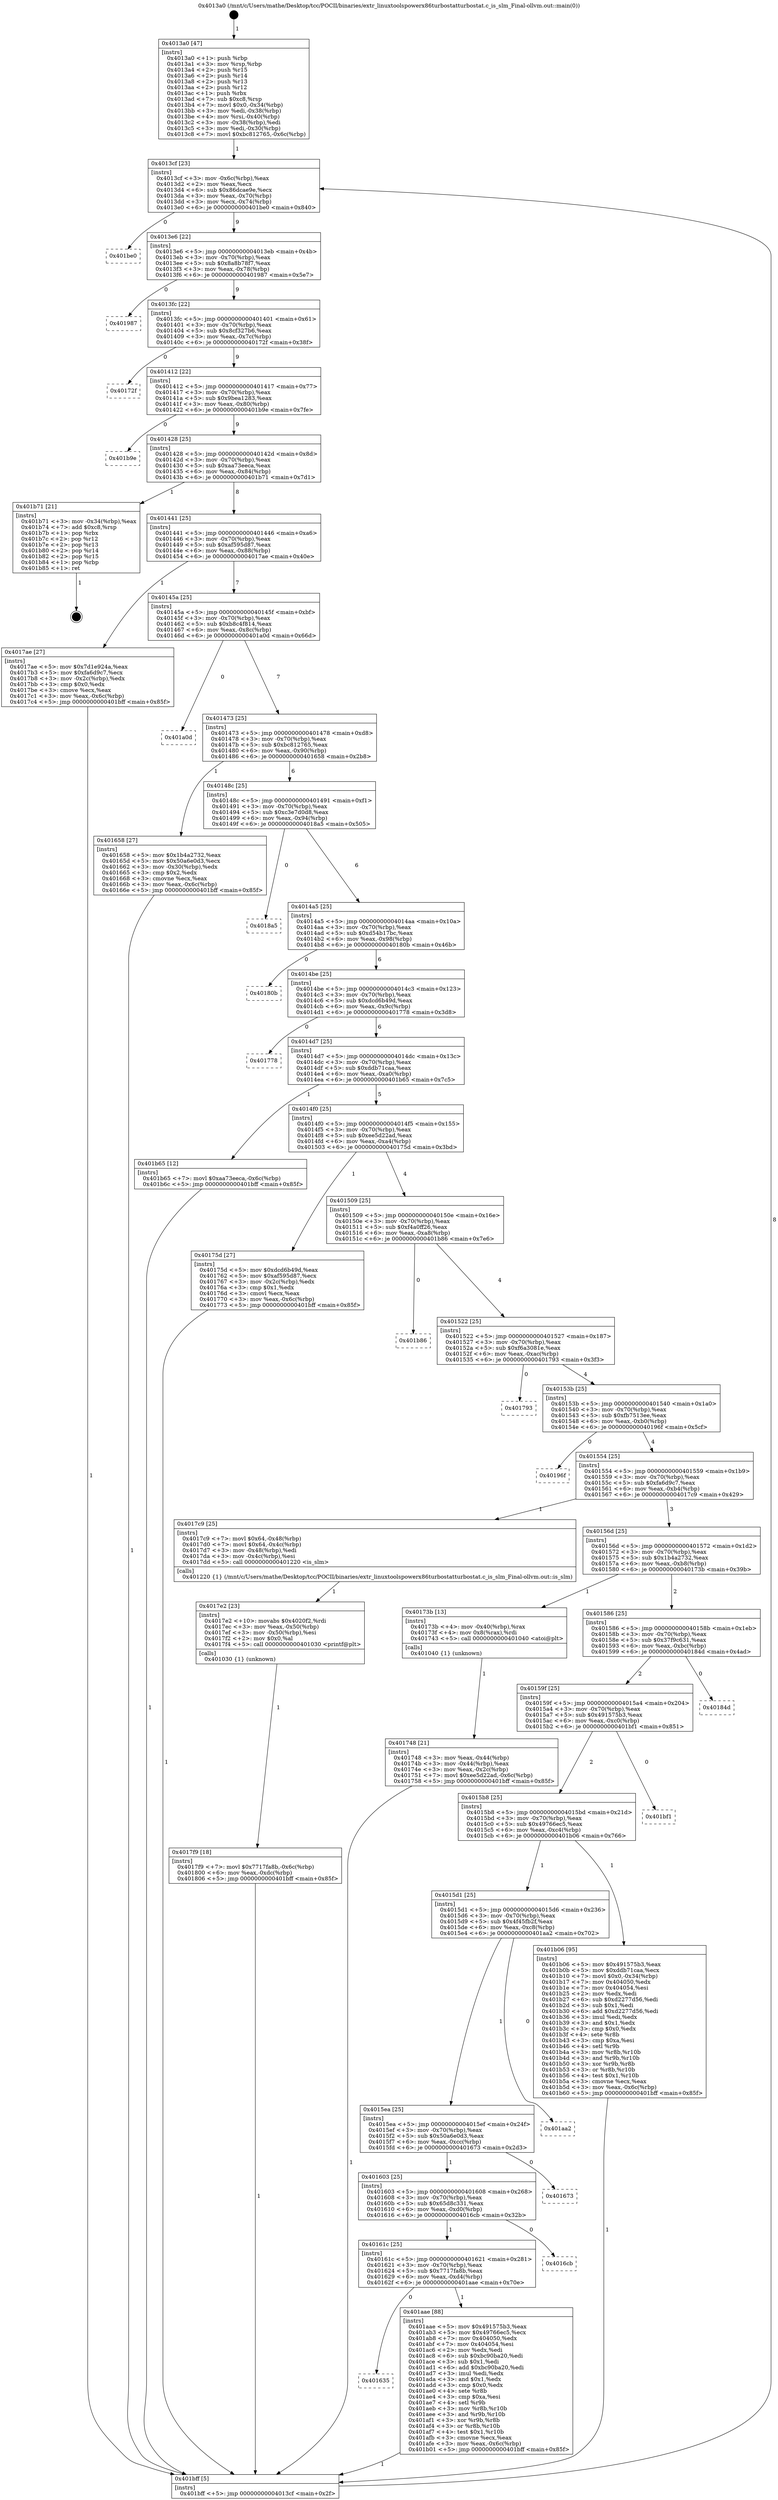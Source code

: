 digraph "0x4013a0" {
  label = "0x4013a0 (/mnt/c/Users/mathe/Desktop/tcc/POCII/binaries/extr_linuxtoolspowerx86turbostatturbostat.c_is_slm_Final-ollvm.out::main(0))"
  labelloc = "t"
  node[shape=record]

  Entry [label="",width=0.3,height=0.3,shape=circle,fillcolor=black,style=filled]
  "0x4013cf" [label="{
     0x4013cf [23]\l
     | [instrs]\l
     &nbsp;&nbsp;0x4013cf \<+3\>: mov -0x6c(%rbp),%eax\l
     &nbsp;&nbsp;0x4013d2 \<+2\>: mov %eax,%ecx\l
     &nbsp;&nbsp;0x4013d4 \<+6\>: sub $0x86dcae9e,%ecx\l
     &nbsp;&nbsp;0x4013da \<+3\>: mov %eax,-0x70(%rbp)\l
     &nbsp;&nbsp;0x4013dd \<+3\>: mov %ecx,-0x74(%rbp)\l
     &nbsp;&nbsp;0x4013e0 \<+6\>: je 0000000000401be0 \<main+0x840\>\l
  }"]
  "0x401be0" [label="{
     0x401be0\l
  }", style=dashed]
  "0x4013e6" [label="{
     0x4013e6 [22]\l
     | [instrs]\l
     &nbsp;&nbsp;0x4013e6 \<+5\>: jmp 00000000004013eb \<main+0x4b\>\l
     &nbsp;&nbsp;0x4013eb \<+3\>: mov -0x70(%rbp),%eax\l
     &nbsp;&nbsp;0x4013ee \<+5\>: sub $0x8a8b78f7,%eax\l
     &nbsp;&nbsp;0x4013f3 \<+3\>: mov %eax,-0x78(%rbp)\l
     &nbsp;&nbsp;0x4013f6 \<+6\>: je 0000000000401987 \<main+0x5e7\>\l
  }"]
  Exit [label="",width=0.3,height=0.3,shape=circle,fillcolor=black,style=filled,peripheries=2]
  "0x401987" [label="{
     0x401987\l
  }", style=dashed]
  "0x4013fc" [label="{
     0x4013fc [22]\l
     | [instrs]\l
     &nbsp;&nbsp;0x4013fc \<+5\>: jmp 0000000000401401 \<main+0x61\>\l
     &nbsp;&nbsp;0x401401 \<+3\>: mov -0x70(%rbp),%eax\l
     &nbsp;&nbsp;0x401404 \<+5\>: sub $0x8cf327b6,%eax\l
     &nbsp;&nbsp;0x401409 \<+3\>: mov %eax,-0x7c(%rbp)\l
     &nbsp;&nbsp;0x40140c \<+6\>: je 000000000040172f \<main+0x38f\>\l
  }"]
  "0x401635" [label="{
     0x401635\l
  }", style=dashed]
  "0x40172f" [label="{
     0x40172f\l
  }", style=dashed]
  "0x401412" [label="{
     0x401412 [22]\l
     | [instrs]\l
     &nbsp;&nbsp;0x401412 \<+5\>: jmp 0000000000401417 \<main+0x77\>\l
     &nbsp;&nbsp;0x401417 \<+3\>: mov -0x70(%rbp),%eax\l
     &nbsp;&nbsp;0x40141a \<+5\>: sub $0x9bea1283,%eax\l
     &nbsp;&nbsp;0x40141f \<+3\>: mov %eax,-0x80(%rbp)\l
     &nbsp;&nbsp;0x401422 \<+6\>: je 0000000000401b9e \<main+0x7fe\>\l
  }"]
  "0x401aae" [label="{
     0x401aae [88]\l
     | [instrs]\l
     &nbsp;&nbsp;0x401aae \<+5\>: mov $0x491575b3,%eax\l
     &nbsp;&nbsp;0x401ab3 \<+5\>: mov $0x49766ec5,%ecx\l
     &nbsp;&nbsp;0x401ab8 \<+7\>: mov 0x404050,%edx\l
     &nbsp;&nbsp;0x401abf \<+7\>: mov 0x404054,%esi\l
     &nbsp;&nbsp;0x401ac6 \<+2\>: mov %edx,%edi\l
     &nbsp;&nbsp;0x401ac8 \<+6\>: sub $0xbc90ba20,%edi\l
     &nbsp;&nbsp;0x401ace \<+3\>: sub $0x1,%edi\l
     &nbsp;&nbsp;0x401ad1 \<+6\>: add $0xbc90ba20,%edi\l
     &nbsp;&nbsp;0x401ad7 \<+3\>: imul %edi,%edx\l
     &nbsp;&nbsp;0x401ada \<+3\>: and $0x1,%edx\l
     &nbsp;&nbsp;0x401add \<+3\>: cmp $0x0,%edx\l
     &nbsp;&nbsp;0x401ae0 \<+4\>: sete %r8b\l
     &nbsp;&nbsp;0x401ae4 \<+3\>: cmp $0xa,%esi\l
     &nbsp;&nbsp;0x401ae7 \<+4\>: setl %r9b\l
     &nbsp;&nbsp;0x401aeb \<+3\>: mov %r8b,%r10b\l
     &nbsp;&nbsp;0x401aee \<+3\>: and %r9b,%r10b\l
     &nbsp;&nbsp;0x401af1 \<+3\>: xor %r9b,%r8b\l
     &nbsp;&nbsp;0x401af4 \<+3\>: or %r8b,%r10b\l
     &nbsp;&nbsp;0x401af7 \<+4\>: test $0x1,%r10b\l
     &nbsp;&nbsp;0x401afb \<+3\>: cmovne %ecx,%eax\l
     &nbsp;&nbsp;0x401afe \<+3\>: mov %eax,-0x6c(%rbp)\l
     &nbsp;&nbsp;0x401b01 \<+5\>: jmp 0000000000401bff \<main+0x85f\>\l
  }"]
  "0x401b9e" [label="{
     0x401b9e\l
  }", style=dashed]
  "0x401428" [label="{
     0x401428 [25]\l
     | [instrs]\l
     &nbsp;&nbsp;0x401428 \<+5\>: jmp 000000000040142d \<main+0x8d\>\l
     &nbsp;&nbsp;0x40142d \<+3\>: mov -0x70(%rbp),%eax\l
     &nbsp;&nbsp;0x401430 \<+5\>: sub $0xaa73eeca,%eax\l
     &nbsp;&nbsp;0x401435 \<+6\>: mov %eax,-0x84(%rbp)\l
     &nbsp;&nbsp;0x40143b \<+6\>: je 0000000000401b71 \<main+0x7d1\>\l
  }"]
  "0x40161c" [label="{
     0x40161c [25]\l
     | [instrs]\l
     &nbsp;&nbsp;0x40161c \<+5\>: jmp 0000000000401621 \<main+0x281\>\l
     &nbsp;&nbsp;0x401621 \<+3\>: mov -0x70(%rbp),%eax\l
     &nbsp;&nbsp;0x401624 \<+5\>: sub $0x7717fa8b,%eax\l
     &nbsp;&nbsp;0x401629 \<+6\>: mov %eax,-0xd4(%rbp)\l
     &nbsp;&nbsp;0x40162f \<+6\>: je 0000000000401aae \<main+0x70e\>\l
  }"]
  "0x401b71" [label="{
     0x401b71 [21]\l
     | [instrs]\l
     &nbsp;&nbsp;0x401b71 \<+3\>: mov -0x34(%rbp),%eax\l
     &nbsp;&nbsp;0x401b74 \<+7\>: add $0xc8,%rsp\l
     &nbsp;&nbsp;0x401b7b \<+1\>: pop %rbx\l
     &nbsp;&nbsp;0x401b7c \<+2\>: pop %r12\l
     &nbsp;&nbsp;0x401b7e \<+2\>: pop %r13\l
     &nbsp;&nbsp;0x401b80 \<+2\>: pop %r14\l
     &nbsp;&nbsp;0x401b82 \<+2\>: pop %r15\l
     &nbsp;&nbsp;0x401b84 \<+1\>: pop %rbp\l
     &nbsp;&nbsp;0x401b85 \<+1\>: ret\l
  }"]
  "0x401441" [label="{
     0x401441 [25]\l
     | [instrs]\l
     &nbsp;&nbsp;0x401441 \<+5\>: jmp 0000000000401446 \<main+0xa6\>\l
     &nbsp;&nbsp;0x401446 \<+3\>: mov -0x70(%rbp),%eax\l
     &nbsp;&nbsp;0x401449 \<+5\>: sub $0xaf595d87,%eax\l
     &nbsp;&nbsp;0x40144e \<+6\>: mov %eax,-0x88(%rbp)\l
     &nbsp;&nbsp;0x401454 \<+6\>: je 00000000004017ae \<main+0x40e\>\l
  }"]
  "0x4016cb" [label="{
     0x4016cb\l
  }", style=dashed]
  "0x4017ae" [label="{
     0x4017ae [27]\l
     | [instrs]\l
     &nbsp;&nbsp;0x4017ae \<+5\>: mov $0x7d1e924a,%eax\l
     &nbsp;&nbsp;0x4017b3 \<+5\>: mov $0xfa6d9c7,%ecx\l
     &nbsp;&nbsp;0x4017b8 \<+3\>: mov -0x2c(%rbp),%edx\l
     &nbsp;&nbsp;0x4017bb \<+3\>: cmp $0x0,%edx\l
     &nbsp;&nbsp;0x4017be \<+3\>: cmove %ecx,%eax\l
     &nbsp;&nbsp;0x4017c1 \<+3\>: mov %eax,-0x6c(%rbp)\l
     &nbsp;&nbsp;0x4017c4 \<+5\>: jmp 0000000000401bff \<main+0x85f\>\l
  }"]
  "0x40145a" [label="{
     0x40145a [25]\l
     | [instrs]\l
     &nbsp;&nbsp;0x40145a \<+5\>: jmp 000000000040145f \<main+0xbf\>\l
     &nbsp;&nbsp;0x40145f \<+3\>: mov -0x70(%rbp),%eax\l
     &nbsp;&nbsp;0x401462 \<+5\>: sub $0xb8c4f814,%eax\l
     &nbsp;&nbsp;0x401467 \<+6\>: mov %eax,-0x8c(%rbp)\l
     &nbsp;&nbsp;0x40146d \<+6\>: je 0000000000401a0d \<main+0x66d\>\l
  }"]
  "0x401603" [label="{
     0x401603 [25]\l
     | [instrs]\l
     &nbsp;&nbsp;0x401603 \<+5\>: jmp 0000000000401608 \<main+0x268\>\l
     &nbsp;&nbsp;0x401608 \<+3\>: mov -0x70(%rbp),%eax\l
     &nbsp;&nbsp;0x40160b \<+5\>: sub $0x65d8c331,%eax\l
     &nbsp;&nbsp;0x401610 \<+6\>: mov %eax,-0xd0(%rbp)\l
     &nbsp;&nbsp;0x401616 \<+6\>: je 00000000004016cb \<main+0x32b\>\l
  }"]
  "0x401a0d" [label="{
     0x401a0d\l
  }", style=dashed]
  "0x401473" [label="{
     0x401473 [25]\l
     | [instrs]\l
     &nbsp;&nbsp;0x401473 \<+5\>: jmp 0000000000401478 \<main+0xd8\>\l
     &nbsp;&nbsp;0x401478 \<+3\>: mov -0x70(%rbp),%eax\l
     &nbsp;&nbsp;0x40147b \<+5\>: sub $0xbc812765,%eax\l
     &nbsp;&nbsp;0x401480 \<+6\>: mov %eax,-0x90(%rbp)\l
     &nbsp;&nbsp;0x401486 \<+6\>: je 0000000000401658 \<main+0x2b8\>\l
  }"]
  "0x401673" [label="{
     0x401673\l
  }", style=dashed]
  "0x401658" [label="{
     0x401658 [27]\l
     | [instrs]\l
     &nbsp;&nbsp;0x401658 \<+5\>: mov $0x1b4a2732,%eax\l
     &nbsp;&nbsp;0x40165d \<+5\>: mov $0x50a6e0d3,%ecx\l
     &nbsp;&nbsp;0x401662 \<+3\>: mov -0x30(%rbp),%edx\l
     &nbsp;&nbsp;0x401665 \<+3\>: cmp $0x2,%edx\l
     &nbsp;&nbsp;0x401668 \<+3\>: cmovne %ecx,%eax\l
     &nbsp;&nbsp;0x40166b \<+3\>: mov %eax,-0x6c(%rbp)\l
     &nbsp;&nbsp;0x40166e \<+5\>: jmp 0000000000401bff \<main+0x85f\>\l
  }"]
  "0x40148c" [label="{
     0x40148c [25]\l
     | [instrs]\l
     &nbsp;&nbsp;0x40148c \<+5\>: jmp 0000000000401491 \<main+0xf1\>\l
     &nbsp;&nbsp;0x401491 \<+3\>: mov -0x70(%rbp),%eax\l
     &nbsp;&nbsp;0x401494 \<+5\>: sub $0xc3e7d0d8,%eax\l
     &nbsp;&nbsp;0x401499 \<+6\>: mov %eax,-0x94(%rbp)\l
     &nbsp;&nbsp;0x40149f \<+6\>: je 00000000004018a5 \<main+0x505\>\l
  }"]
  "0x401bff" [label="{
     0x401bff [5]\l
     | [instrs]\l
     &nbsp;&nbsp;0x401bff \<+5\>: jmp 00000000004013cf \<main+0x2f\>\l
  }"]
  "0x4013a0" [label="{
     0x4013a0 [47]\l
     | [instrs]\l
     &nbsp;&nbsp;0x4013a0 \<+1\>: push %rbp\l
     &nbsp;&nbsp;0x4013a1 \<+3\>: mov %rsp,%rbp\l
     &nbsp;&nbsp;0x4013a4 \<+2\>: push %r15\l
     &nbsp;&nbsp;0x4013a6 \<+2\>: push %r14\l
     &nbsp;&nbsp;0x4013a8 \<+2\>: push %r13\l
     &nbsp;&nbsp;0x4013aa \<+2\>: push %r12\l
     &nbsp;&nbsp;0x4013ac \<+1\>: push %rbx\l
     &nbsp;&nbsp;0x4013ad \<+7\>: sub $0xc8,%rsp\l
     &nbsp;&nbsp;0x4013b4 \<+7\>: movl $0x0,-0x34(%rbp)\l
     &nbsp;&nbsp;0x4013bb \<+3\>: mov %edi,-0x38(%rbp)\l
     &nbsp;&nbsp;0x4013be \<+4\>: mov %rsi,-0x40(%rbp)\l
     &nbsp;&nbsp;0x4013c2 \<+3\>: mov -0x38(%rbp),%edi\l
     &nbsp;&nbsp;0x4013c5 \<+3\>: mov %edi,-0x30(%rbp)\l
     &nbsp;&nbsp;0x4013c8 \<+7\>: movl $0xbc812765,-0x6c(%rbp)\l
  }"]
  "0x4015ea" [label="{
     0x4015ea [25]\l
     | [instrs]\l
     &nbsp;&nbsp;0x4015ea \<+5\>: jmp 00000000004015ef \<main+0x24f\>\l
     &nbsp;&nbsp;0x4015ef \<+3\>: mov -0x70(%rbp),%eax\l
     &nbsp;&nbsp;0x4015f2 \<+5\>: sub $0x50a6e0d3,%eax\l
     &nbsp;&nbsp;0x4015f7 \<+6\>: mov %eax,-0xcc(%rbp)\l
     &nbsp;&nbsp;0x4015fd \<+6\>: je 0000000000401673 \<main+0x2d3\>\l
  }"]
  "0x4018a5" [label="{
     0x4018a5\l
  }", style=dashed]
  "0x4014a5" [label="{
     0x4014a5 [25]\l
     | [instrs]\l
     &nbsp;&nbsp;0x4014a5 \<+5\>: jmp 00000000004014aa \<main+0x10a\>\l
     &nbsp;&nbsp;0x4014aa \<+3\>: mov -0x70(%rbp),%eax\l
     &nbsp;&nbsp;0x4014ad \<+5\>: sub $0xd54b17bc,%eax\l
     &nbsp;&nbsp;0x4014b2 \<+6\>: mov %eax,-0x98(%rbp)\l
     &nbsp;&nbsp;0x4014b8 \<+6\>: je 000000000040180b \<main+0x46b\>\l
  }"]
  "0x401aa2" [label="{
     0x401aa2\l
  }", style=dashed]
  "0x40180b" [label="{
     0x40180b\l
  }", style=dashed]
  "0x4014be" [label="{
     0x4014be [25]\l
     | [instrs]\l
     &nbsp;&nbsp;0x4014be \<+5\>: jmp 00000000004014c3 \<main+0x123\>\l
     &nbsp;&nbsp;0x4014c3 \<+3\>: mov -0x70(%rbp),%eax\l
     &nbsp;&nbsp;0x4014c6 \<+5\>: sub $0xdcd6b49d,%eax\l
     &nbsp;&nbsp;0x4014cb \<+6\>: mov %eax,-0x9c(%rbp)\l
     &nbsp;&nbsp;0x4014d1 \<+6\>: je 0000000000401778 \<main+0x3d8\>\l
  }"]
  "0x4015d1" [label="{
     0x4015d1 [25]\l
     | [instrs]\l
     &nbsp;&nbsp;0x4015d1 \<+5\>: jmp 00000000004015d6 \<main+0x236\>\l
     &nbsp;&nbsp;0x4015d6 \<+3\>: mov -0x70(%rbp),%eax\l
     &nbsp;&nbsp;0x4015d9 \<+5\>: sub $0x4f45fb2f,%eax\l
     &nbsp;&nbsp;0x4015de \<+6\>: mov %eax,-0xc8(%rbp)\l
     &nbsp;&nbsp;0x4015e4 \<+6\>: je 0000000000401aa2 \<main+0x702\>\l
  }"]
  "0x401778" [label="{
     0x401778\l
  }", style=dashed]
  "0x4014d7" [label="{
     0x4014d7 [25]\l
     | [instrs]\l
     &nbsp;&nbsp;0x4014d7 \<+5\>: jmp 00000000004014dc \<main+0x13c\>\l
     &nbsp;&nbsp;0x4014dc \<+3\>: mov -0x70(%rbp),%eax\l
     &nbsp;&nbsp;0x4014df \<+5\>: sub $0xddb71caa,%eax\l
     &nbsp;&nbsp;0x4014e4 \<+6\>: mov %eax,-0xa0(%rbp)\l
     &nbsp;&nbsp;0x4014ea \<+6\>: je 0000000000401b65 \<main+0x7c5\>\l
  }"]
  "0x401b06" [label="{
     0x401b06 [95]\l
     | [instrs]\l
     &nbsp;&nbsp;0x401b06 \<+5\>: mov $0x491575b3,%eax\l
     &nbsp;&nbsp;0x401b0b \<+5\>: mov $0xddb71caa,%ecx\l
     &nbsp;&nbsp;0x401b10 \<+7\>: movl $0x0,-0x34(%rbp)\l
     &nbsp;&nbsp;0x401b17 \<+7\>: mov 0x404050,%edx\l
     &nbsp;&nbsp;0x401b1e \<+7\>: mov 0x404054,%esi\l
     &nbsp;&nbsp;0x401b25 \<+2\>: mov %edx,%edi\l
     &nbsp;&nbsp;0x401b27 \<+6\>: sub $0xd2277d56,%edi\l
     &nbsp;&nbsp;0x401b2d \<+3\>: sub $0x1,%edi\l
     &nbsp;&nbsp;0x401b30 \<+6\>: add $0xd2277d56,%edi\l
     &nbsp;&nbsp;0x401b36 \<+3\>: imul %edi,%edx\l
     &nbsp;&nbsp;0x401b39 \<+3\>: and $0x1,%edx\l
     &nbsp;&nbsp;0x401b3c \<+3\>: cmp $0x0,%edx\l
     &nbsp;&nbsp;0x401b3f \<+4\>: sete %r8b\l
     &nbsp;&nbsp;0x401b43 \<+3\>: cmp $0xa,%esi\l
     &nbsp;&nbsp;0x401b46 \<+4\>: setl %r9b\l
     &nbsp;&nbsp;0x401b4a \<+3\>: mov %r8b,%r10b\l
     &nbsp;&nbsp;0x401b4d \<+3\>: and %r9b,%r10b\l
     &nbsp;&nbsp;0x401b50 \<+3\>: xor %r9b,%r8b\l
     &nbsp;&nbsp;0x401b53 \<+3\>: or %r8b,%r10b\l
     &nbsp;&nbsp;0x401b56 \<+4\>: test $0x1,%r10b\l
     &nbsp;&nbsp;0x401b5a \<+3\>: cmovne %ecx,%eax\l
     &nbsp;&nbsp;0x401b5d \<+3\>: mov %eax,-0x6c(%rbp)\l
     &nbsp;&nbsp;0x401b60 \<+5\>: jmp 0000000000401bff \<main+0x85f\>\l
  }"]
  "0x401b65" [label="{
     0x401b65 [12]\l
     | [instrs]\l
     &nbsp;&nbsp;0x401b65 \<+7\>: movl $0xaa73eeca,-0x6c(%rbp)\l
     &nbsp;&nbsp;0x401b6c \<+5\>: jmp 0000000000401bff \<main+0x85f\>\l
  }"]
  "0x4014f0" [label="{
     0x4014f0 [25]\l
     | [instrs]\l
     &nbsp;&nbsp;0x4014f0 \<+5\>: jmp 00000000004014f5 \<main+0x155\>\l
     &nbsp;&nbsp;0x4014f5 \<+3\>: mov -0x70(%rbp),%eax\l
     &nbsp;&nbsp;0x4014f8 \<+5\>: sub $0xee5d22ad,%eax\l
     &nbsp;&nbsp;0x4014fd \<+6\>: mov %eax,-0xa4(%rbp)\l
     &nbsp;&nbsp;0x401503 \<+6\>: je 000000000040175d \<main+0x3bd\>\l
  }"]
  "0x4015b8" [label="{
     0x4015b8 [25]\l
     | [instrs]\l
     &nbsp;&nbsp;0x4015b8 \<+5\>: jmp 00000000004015bd \<main+0x21d\>\l
     &nbsp;&nbsp;0x4015bd \<+3\>: mov -0x70(%rbp),%eax\l
     &nbsp;&nbsp;0x4015c0 \<+5\>: sub $0x49766ec5,%eax\l
     &nbsp;&nbsp;0x4015c5 \<+6\>: mov %eax,-0xc4(%rbp)\l
     &nbsp;&nbsp;0x4015cb \<+6\>: je 0000000000401b06 \<main+0x766\>\l
  }"]
  "0x40175d" [label="{
     0x40175d [27]\l
     | [instrs]\l
     &nbsp;&nbsp;0x40175d \<+5\>: mov $0xdcd6b49d,%eax\l
     &nbsp;&nbsp;0x401762 \<+5\>: mov $0xaf595d87,%ecx\l
     &nbsp;&nbsp;0x401767 \<+3\>: mov -0x2c(%rbp),%edx\l
     &nbsp;&nbsp;0x40176a \<+3\>: cmp $0x1,%edx\l
     &nbsp;&nbsp;0x40176d \<+3\>: cmovl %ecx,%eax\l
     &nbsp;&nbsp;0x401770 \<+3\>: mov %eax,-0x6c(%rbp)\l
     &nbsp;&nbsp;0x401773 \<+5\>: jmp 0000000000401bff \<main+0x85f\>\l
  }"]
  "0x401509" [label="{
     0x401509 [25]\l
     | [instrs]\l
     &nbsp;&nbsp;0x401509 \<+5\>: jmp 000000000040150e \<main+0x16e\>\l
     &nbsp;&nbsp;0x40150e \<+3\>: mov -0x70(%rbp),%eax\l
     &nbsp;&nbsp;0x401511 \<+5\>: sub $0xf4a0ff26,%eax\l
     &nbsp;&nbsp;0x401516 \<+6\>: mov %eax,-0xa8(%rbp)\l
     &nbsp;&nbsp;0x40151c \<+6\>: je 0000000000401b86 \<main+0x7e6\>\l
  }"]
  "0x401bf1" [label="{
     0x401bf1\l
  }", style=dashed]
  "0x401b86" [label="{
     0x401b86\l
  }", style=dashed]
  "0x401522" [label="{
     0x401522 [25]\l
     | [instrs]\l
     &nbsp;&nbsp;0x401522 \<+5\>: jmp 0000000000401527 \<main+0x187\>\l
     &nbsp;&nbsp;0x401527 \<+3\>: mov -0x70(%rbp),%eax\l
     &nbsp;&nbsp;0x40152a \<+5\>: sub $0xf6a3081e,%eax\l
     &nbsp;&nbsp;0x40152f \<+6\>: mov %eax,-0xac(%rbp)\l
     &nbsp;&nbsp;0x401535 \<+6\>: je 0000000000401793 \<main+0x3f3\>\l
  }"]
  "0x40159f" [label="{
     0x40159f [25]\l
     | [instrs]\l
     &nbsp;&nbsp;0x40159f \<+5\>: jmp 00000000004015a4 \<main+0x204\>\l
     &nbsp;&nbsp;0x4015a4 \<+3\>: mov -0x70(%rbp),%eax\l
     &nbsp;&nbsp;0x4015a7 \<+5\>: sub $0x491575b3,%eax\l
     &nbsp;&nbsp;0x4015ac \<+6\>: mov %eax,-0xc0(%rbp)\l
     &nbsp;&nbsp;0x4015b2 \<+6\>: je 0000000000401bf1 \<main+0x851\>\l
  }"]
  "0x401793" [label="{
     0x401793\l
  }", style=dashed]
  "0x40153b" [label="{
     0x40153b [25]\l
     | [instrs]\l
     &nbsp;&nbsp;0x40153b \<+5\>: jmp 0000000000401540 \<main+0x1a0\>\l
     &nbsp;&nbsp;0x401540 \<+3\>: mov -0x70(%rbp),%eax\l
     &nbsp;&nbsp;0x401543 \<+5\>: sub $0xfb7513ee,%eax\l
     &nbsp;&nbsp;0x401548 \<+6\>: mov %eax,-0xb0(%rbp)\l
     &nbsp;&nbsp;0x40154e \<+6\>: je 000000000040196f \<main+0x5cf\>\l
  }"]
  "0x40184d" [label="{
     0x40184d\l
  }", style=dashed]
  "0x40196f" [label="{
     0x40196f\l
  }", style=dashed]
  "0x401554" [label="{
     0x401554 [25]\l
     | [instrs]\l
     &nbsp;&nbsp;0x401554 \<+5\>: jmp 0000000000401559 \<main+0x1b9\>\l
     &nbsp;&nbsp;0x401559 \<+3\>: mov -0x70(%rbp),%eax\l
     &nbsp;&nbsp;0x40155c \<+5\>: sub $0xfa6d9c7,%eax\l
     &nbsp;&nbsp;0x401561 \<+6\>: mov %eax,-0xb4(%rbp)\l
     &nbsp;&nbsp;0x401567 \<+6\>: je 00000000004017c9 \<main+0x429\>\l
  }"]
  "0x4017f9" [label="{
     0x4017f9 [18]\l
     | [instrs]\l
     &nbsp;&nbsp;0x4017f9 \<+7\>: movl $0x7717fa8b,-0x6c(%rbp)\l
     &nbsp;&nbsp;0x401800 \<+6\>: mov %eax,-0xdc(%rbp)\l
     &nbsp;&nbsp;0x401806 \<+5\>: jmp 0000000000401bff \<main+0x85f\>\l
  }"]
  "0x4017c9" [label="{
     0x4017c9 [25]\l
     | [instrs]\l
     &nbsp;&nbsp;0x4017c9 \<+7\>: movl $0x64,-0x48(%rbp)\l
     &nbsp;&nbsp;0x4017d0 \<+7\>: movl $0x64,-0x4c(%rbp)\l
     &nbsp;&nbsp;0x4017d7 \<+3\>: mov -0x48(%rbp),%edi\l
     &nbsp;&nbsp;0x4017da \<+3\>: mov -0x4c(%rbp),%esi\l
     &nbsp;&nbsp;0x4017dd \<+5\>: call 0000000000401220 \<is_slm\>\l
     | [calls]\l
     &nbsp;&nbsp;0x401220 \{1\} (/mnt/c/Users/mathe/Desktop/tcc/POCII/binaries/extr_linuxtoolspowerx86turbostatturbostat.c_is_slm_Final-ollvm.out::is_slm)\l
  }"]
  "0x40156d" [label="{
     0x40156d [25]\l
     | [instrs]\l
     &nbsp;&nbsp;0x40156d \<+5\>: jmp 0000000000401572 \<main+0x1d2\>\l
     &nbsp;&nbsp;0x401572 \<+3\>: mov -0x70(%rbp),%eax\l
     &nbsp;&nbsp;0x401575 \<+5\>: sub $0x1b4a2732,%eax\l
     &nbsp;&nbsp;0x40157a \<+6\>: mov %eax,-0xb8(%rbp)\l
     &nbsp;&nbsp;0x401580 \<+6\>: je 000000000040173b \<main+0x39b\>\l
  }"]
  "0x4017e2" [label="{
     0x4017e2 [23]\l
     | [instrs]\l
     &nbsp;&nbsp;0x4017e2 \<+10\>: movabs $0x4020f2,%rdi\l
     &nbsp;&nbsp;0x4017ec \<+3\>: mov %eax,-0x50(%rbp)\l
     &nbsp;&nbsp;0x4017ef \<+3\>: mov -0x50(%rbp),%esi\l
     &nbsp;&nbsp;0x4017f2 \<+2\>: mov $0x0,%al\l
     &nbsp;&nbsp;0x4017f4 \<+5\>: call 0000000000401030 \<printf@plt\>\l
     | [calls]\l
     &nbsp;&nbsp;0x401030 \{1\} (unknown)\l
  }"]
  "0x40173b" [label="{
     0x40173b [13]\l
     | [instrs]\l
     &nbsp;&nbsp;0x40173b \<+4\>: mov -0x40(%rbp),%rax\l
     &nbsp;&nbsp;0x40173f \<+4\>: mov 0x8(%rax),%rdi\l
     &nbsp;&nbsp;0x401743 \<+5\>: call 0000000000401040 \<atoi@plt\>\l
     | [calls]\l
     &nbsp;&nbsp;0x401040 \{1\} (unknown)\l
  }"]
  "0x401586" [label="{
     0x401586 [25]\l
     | [instrs]\l
     &nbsp;&nbsp;0x401586 \<+5\>: jmp 000000000040158b \<main+0x1eb\>\l
     &nbsp;&nbsp;0x40158b \<+3\>: mov -0x70(%rbp),%eax\l
     &nbsp;&nbsp;0x40158e \<+5\>: sub $0x37f9c631,%eax\l
     &nbsp;&nbsp;0x401593 \<+6\>: mov %eax,-0xbc(%rbp)\l
     &nbsp;&nbsp;0x401599 \<+6\>: je 000000000040184d \<main+0x4ad\>\l
  }"]
  "0x401748" [label="{
     0x401748 [21]\l
     | [instrs]\l
     &nbsp;&nbsp;0x401748 \<+3\>: mov %eax,-0x44(%rbp)\l
     &nbsp;&nbsp;0x40174b \<+3\>: mov -0x44(%rbp),%eax\l
     &nbsp;&nbsp;0x40174e \<+3\>: mov %eax,-0x2c(%rbp)\l
     &nbsp;&nbsp;0x401751 \<+7\>: movl $0xee5d22ad,-0x6c(%rbp)\l
     &nbsp;&nbsp;0x401758 \<+5\>: jmp 0000000000401bff \<main+0x85f\>\l
  }"]
  Entry -> "0x4013a0" [label=" 1"]
  "0x4013cf" -> "0x401be0" [label=" 0"]
  "0x4013cf" -> "0x4013e6" [label=" 9"]
  "0x401b71" -> Exit [label=" 1"]
  "0x4013e6" -> "0x401987" [label=" 0"]
  "0x4013e6" -> "0x4013fc" [label=" 9"]
  "0x401b65" -> "0x401bff" [label=" 1"]
  "0x4013fc" -> "0x40172f" [label=" 0"]
  "0x4013fc" -> "0x401412" [label=" 9"]
  "0x401b06" -> "0x401bff" [label=" 1"]
  "0x401412" -> "0x401b9e" [label=" 0"]
  "0x401412" -> "0x401428" [label=" 9"]
  "0x401aae" -> "0x401bff" [label=" 1"]
  "0x401428" -> "0x401b71" [label=" 1"]
  "0x401428" -> "0x401441" [label=" 8"]
  "0x40161c" -> "0x401aae" [label=" 1"]
  "0x401441" -> "0x4017ae" [label=" 1"]
  "0x401441" -> "0x40145a" [label=" 7"]
  "0x40161c" -> "0x401635" [label=" 0"]
  "0x40145a" -> "0x401a0d" [label=" 0"]
  "0x40145a" -> "0x401473" [label=" 7"]
  "0x401603" -> "0x4016cb" [label=" 0"]
  "0x401473" -> "0x401658" [label=" 1"]
  "0x401473" -> "0x40148c" [label=" 6"]
  "0x401658" -> "0x401bff" [label=" 1"]
  "0x4013a0" -> "0x4013cf" [label=" 1"]
  "0x401bff" -> "0x4013cf" [label=" 8"]
  "0x401603" -> "0x40161c" [label=" 1"]
  "0x40148c" -> "0x4018a5" [label=" 0"]
  "0x40148c" -> "0x4014a5" [label=" 6"]
  "0x4015ea" -> "0x401673" [label=" 0"]
  "0x4014a5" -> "0x40180b" [label=" 0"]
  "0x4014a5" -> "0x4014be" [label=" 6"]
  "0x4015ea" -> "0x401603" [label=" 1"]
  "0x4014be" -> "0x401778" [label=" 0"]
  "0x4014be" -> "0x4014d7" [label=" 6"]
  "0x4015d1" -> "0x401aa2" [label=" 0"]
  "0x4014d7" -> "0x401b65" [label=" 1"]
  "0x4014d7" -> "0x4014f0" [label=" 5"]
  "0x4015d1" -> "0x4015ea" [label=" 1"]
  "0x4014f0" -> "0x40175d" [label=" 1"]
  "0x4014f0" -> "0x401509" [label=" 4"]
  "0x4015b8" -> "0x401b06" [label=" 1"]
  "0x401509" -> "0x401b86" [label=" 0"]
  "0x401509" -> "0x401522" [label=" 4"]
  "0x4015b8" -> "0x4015d1" [label=" 1"]
  "0x401522" -> "0x401793" [label=" 0"]
  "0x401522" -> "0x40153b" [label=" 4"]
  "0x40159f" -> "0x401bf1" [label=" 0"]
  "0x40153b" -> "0x40196f" [label=" 0"]
  "0x40153b" -> "0x401554" [label=" 4"]
  "0x40159f" -> "0x4015b8" [label=" 2"]
  "0x401554" -> "0x4017c9" [label=" 1"]
  "0x401554" -> "0x40156d" [label=" 3"]
  "0x401586" -> "0x40184d" [label=" 0"]
  "0x40156d" -> "0x40173b" [label=" 1"]
  "0x40156d" -> "0x401586" [label=" 2"]
  "0x40173b" -> "0x401748" [label=" 1"]
  "0x401748" -> "0x401bff" [label=" 1"]
  "0x40175d" -> "0x401bff" [label=" 1"]
  "0x4017ae" -> "0x401bff" [label=" 1"]
  "0x4017c9" -> "0x4017e2" [label=" 1"]
  "0x4017e2" -> "0x4017f9" [label=" 1"]
  "0x4017f9" -> "0x401bff" [label=" 1"]
  "0x401586" -> "0x40159f" [label=" 2"]
}
